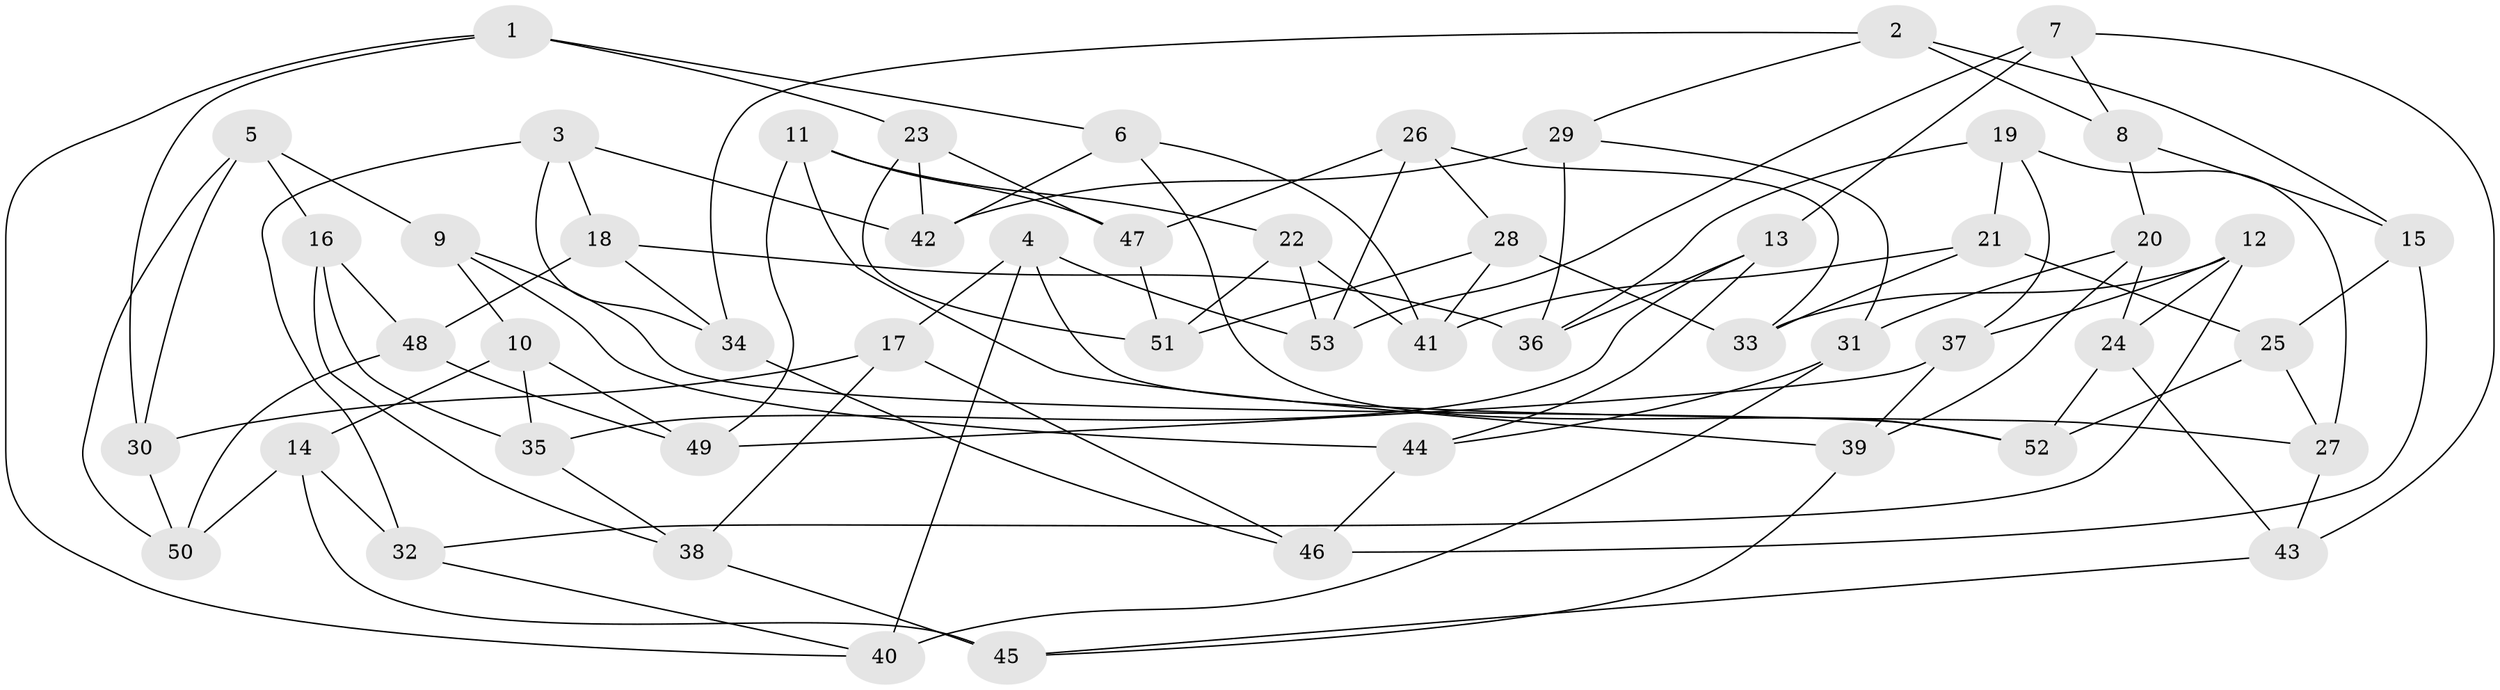 // coarse degree distribution, {9: 0.058823529411764705, 7: 0.23529411764705882, 8: 0.11764705882352941, 4: 0.23529411764705882, 5: 0.17647058823529413, 6: 0.11764705882352941, 2: 0.058823529411764705}
// Generated by graph-tools (version 1.1) at 2025/53/03/04/25 22:53:39]
// undirected, 53 vertices, 106 edges
graph export_dot {
  node [color=gray90,style=filled];
  1;
  2;
  3;
  4;
  5;
  6;
  7;
  8;
  9;
  10;
  11;
  12;
  13;
  14;
  15;
  16;
  17;
  18;
  19;
  20;
  21;
  22;
  23;
  24;
  25;
  26;
  27;
  28;
  29;
  30;
  31;
  32;
  33;
  34;
  35;
  36;
  37;
  38;
  39;
  40;
  41;
  42;
  43;
  44;
  45;
  46;
  47;
  48;
  49;
  50;
  51;
  52;
  53;
  1 -- 30;
  1 -- 23;
  1 -- 40;
  1 -- 6;
  2 -- 29;
  2 -- 34;
  2 -- 8;
  2 -- 15;
  3 -- 32;
  3 -- 42;
  3 -- 18;
  3 -- 34;
  4 -- 27;
  4 -- 40;
  4 -- 53;
  4 -- 17;
  5 -- 9;
  5 -- 50;
  5 -- 16;
  5 -- 30;
  6 -- 42;
  6 -- 41;
  6 -- 52;
  7 -- 53;
  7 -- 13;
  7 -- 8;
  7 -- 43;
  8 -- 15;
  8 -- 20;
  9 -- 52;
  9 -- 44;
  9 -- 10;
  10 -- 49;
  10 -- 35;
  10 -- 14;
  11 -- 47;
  11 -- 39;
  11 -- 49;
  11 -- 22;
  12 -- 33;
  12 -- 32;
  12 -- 37;
  12 -- 24;
  13 -- 36;
  13 -- 35;
  13 -- 44;
  14 -- 45;
  14 -- 32;
  14 -- 50;
  15 -- 46;
  15 -- 25;
  16 -- 35;
  16 -- 48;
  16 -- 38;
  17 -- 46;
  17 -- 38;
  17 -- 30;
  18 -- 34;
  18 -- 48;
  18 -- 36;
  19 -- 21;
  19 -- 37;
  19 -- 27;
  19 -- 36;
  20 -- 24;
  20 -- 31;
  20 -- 39;
  21 -- 41;
  21 -- 25;
  21 -- 33;
  22 -- 53;
  22 -- 41;
  22 -- 51;
  23 -- 47;
  23 -- 51;
  23 -- 42;
  24 -- 43;
  24 -- 52;
  25 -- 27;
  25 -- 52;
  26 -- 33;
  26 -- 28;
  26 -- 47;
  26 -- 53;
  27 -- 43;
  28 -- 51;
  28 -- 41;
  28 -- 33;
  29 -- 36;
  29 -- 31;
  29 -- 42;
  30 -- 50;
  31 -- 44;
  31 -- 40;
  32 -- 40;
  34 -- 46;
  35 -- 38;
  37 -- 39;
  37 -- 49;
  38 -- 45;
  39 -- 45;
  43 -- 45;
  44 -- 46;
  47 -- 51;
  48 -- 49;
  48 -- 50;
}
